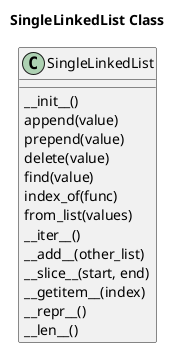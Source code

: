 @startuml
title SingleLinkedList Class

class SingleLinkedList {
    __init__()
    append(value)
    prepend(value)
    delete(value)
    find(value)
    index_of(func)
    from_list(values)
    __iter__()
    __add__(other_list)
    __slice__(start, end)
    __getitem__(index)
    __repr__()
    __len__()
}

@enduml
